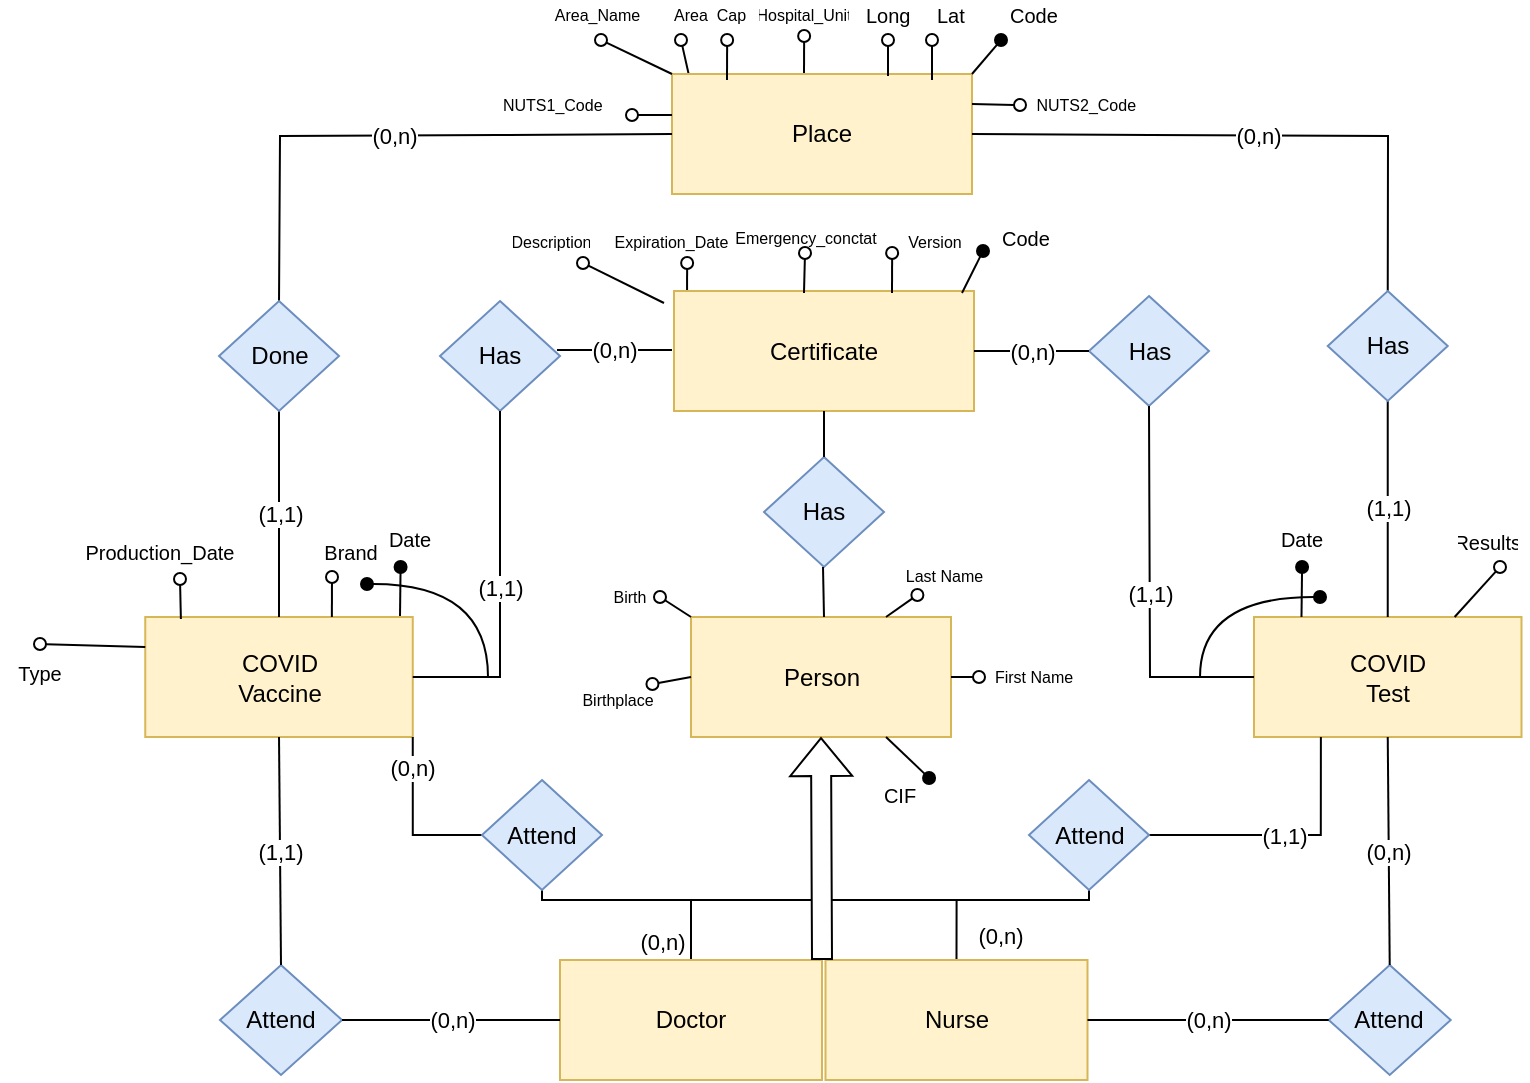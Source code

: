 <mxfile version="15.9.4" type="device"><diagram id="a9MP-eondVM1MFwmq2x3" name="Page-1"><mxGraphModel dx="119" dy="620" grid="1" gridSize="10" guides="1" tooltips="1" connect="1" arrows="1" fold="1" page="1" pageScale="1" pageWidth="827" pageHeight="1169" math="0" shadow="0"><root><mxCell id="0"/><mxCell id="1" parent="0"/><mxCell id="0DTsbWHuIlCi0nb6GvhH-48" value="Person" style="rounded=0;whiteSpace=wrap;html=1;fillColor=#fff2cc;strokeColor=#d6b656;" parent="1" vertex="1"><mxGeometry x="1285.5" y="578.5" width="130" height="60" as="geometry"/></mxCell><mxCell id="0DTsbWHuIlCi0nb6GvhH-49" style="edgeStyle=none;rounded=0;orthogonalLoop=1;jettySize=auto;html=1;exitX=0;exitY=0.5;exitDx=0;exitDy=0;fontSize=8;startArrow=none;startFill=0;endArrow=oval;endFill=0;" parent="1" edge="1"><mxGeometry relative="1" as="geometry"><mxPoint x="1280.5" y="290" as="targetPoint"/><mxPoint x="1285" y="310" as="sourcePoint"/></mxGeometry></mxCell><mxCell id="0DTsbWHuIlCi0nb6GvhH-50" style="edgeStyle=none;rounded=0;orthogonalLoop=1;jettySize=auto;html=1;exitX=0.25;exitY=0;exitDx=0;exitDy=0;fontSize=8;startArrow=none;startFill=0;endArrow=oval;endFill=0;" parent="1" edge="1"><mxGeometry relative="1" as="geometry"><mxPoint x="1342.071" y="288" as="targetPoint"/><mxPoint x="1342" y="308" as="sourcePoint"/></mxGeometry></mxCell><mxCell id="0DTsbWHuIlCi0nb6GvhH-52" value="Place" style="rounded=0;whiteSpace=wrap;html=1;fillColor=#fff2cc;strokeColor=#d6b656;" parent="1" vertex="1"><mxGeometry x="1276" y="307" width="150" height="60" as="geometry"/></mxCell><mxCell id="0DTsbWHuIlCi0nb6GvhH-59" value="Has" style="rhombus;whiteSpace=wrap;html=1;fillColor=#dae8fc;strokeColor=#6c8ebf;" parent="1" vertex="1"><mxGeometry x="1322" y="498.5" width="60" height="55" as="geometry"/></mxCell><mxCell id="0DTsbWHuIlCi0nb6GvhH-74" value="" style="endArrow=oval;html=1;rounded=0;endFill=0;exitX=0.156;exitY=0;exitDx=0;exitDy=0;exitPerimeter=0;" parent="1" edge="1"><mxGeometry width="50" height="50" relative="1" as="geometry"><mxPoint x="1384" y="308" as="sourcePoint"/><mxPoint x="1384" y="290" as="targetPoint"/><Array as="points"/></mxGeometry></mxCell><mxCell id="0DTsbWHuIlCi0nb6GvhH-75" value="" style="endArrow=oval;html=1;rounded=0;endFill=1;exitX=1;exitY=0;exitDx=0;exitDy=0;" parent="1" source="0DTsbWHuIlCi0nb6GvhH-52" edge="1"><mxGeometry width="50" height="50" relative="1" as="geometry"><mxPoint x="1477" y="318" as="sourcePoint"/><mxPoint x="1440.5" y="290" as="targetPoint"/><Array as="points"><mxPoint x="1440.5" y="290"/></Array></mxGeometry></mxCell><mxCell id="0DTsbWHuIlCi0nb6GvhH-76" value="" style="endArrow=oval;html=1;rounded=0;endFill=0;exitX=0.156;exitY=0;exitDx=0;exitDy=0;exitPerimeter=0;" parent="1" edge="1"><mxGeometry width="50" height="50" relative="1" as="geometry"><mxPoint x="1406" y="310" as="sourcePoint"/><mxPoint x="1406" y="290" as="targetPoint"/><Array as="points"/></mxGeometry></mxCell><mxCell id="0DTsbWHuIlCi0nb6GvhH-77" value="Lat" style="text;strokeColor=none;fillColor=none;align=left;verticalAlign=middle;spacingLeft=4;spacingRight=4;overflow=hidden;points=[[0,0.5],[1,0.5]];portConstraint=eastwest;rotatable=0;fontSize=10;" parent="1" vertex="1"><mxGeometry x="1402.5" y="270" width="31.5" height="15" as="geometry"/></mxCell><mxCell id="0DTsbWHuIlCi0nb6GvhH-78" value="Long" style="text;strokeColor=none;fillColor=none;align=left;verticalAlign=middle;spacingLeft=4;spacingRight=4;overflow=hidden;points=[[0,0.5],[1,0.5]];portConstraint=eastwest;rotatable=0;fontSize=10;" parent="1" vertex="1"><mxGeometry x="1367" y="270" width="35.5" height="15" as="geometry"/></mxCell><mxCell id="0DTsbWHuIlCi0nb6GvhH-100" value="" style="endArrow=oval;html=1;rounded=0;endFill=1;exitX=0.156;exitY=0;exitDx=0;exitDy=0;exitPerimeter=0;" parent="1" edge="1"><mxGeometry width="50" height="50" relative="1" as="geometry"><mxPoint x="1140" y="578.5" as="sourcePoint"/><mxPoint x="1140.29" y="553.5" as="targetPoint"/><Array as="points"/></mxGeometry></mxCell><mxCell id="0DTsbWHuIlCi0nb6GvhH-101" value="Date" style="text;strokeColor=none;fillColor=none;align=center;verticalAlign=middle;spacingLeft=4;spacingRight=4;overflow=hidden;points=[[0,0.5],[1,0.5]];portConstraint=eastwest;rotatable=0;fontSize=10;" parent="1" vertex="1"><mxGeometry x="1120" y="532" width="50" height="15" as="geometry"/></mxCell><mxCell id="0DTsbWHuIlCi0nb6GvhH-102" value="" style="endArrow=oval;html=1;rounded=0;endFill=1;edgeStyle=orthogonalEdgeStyle;curved=1;" parent="1" edge="1"><mxGeometry width="50" height="50" relative="1" as="geometry"><mxPoint x="1184" y="608.5" as="sourcePoint"/><mxPoint x="1123.5" y="562" as="targetPoint"/><Array as="points"><mxPoint x="1183.5" y="562"/></Array></mxGeometry></mxCell><mxCell id="0DTsbWHuIlCi0nb6GvhH-112" value="Area_Name" style="text;strokeColor=none;fillColor=none;align=center;verticalAlign=middle;spacingLeft=4;spacingRight=4;overflow=hidden;points=[[0,0.5],[1,0.5]];portConstraint=eastwest;rotatable=0;fontSize=8;" parent="1" vertex="1"><mxGeometry x="1210.5" y="270" width="56.5" height="15" as="geometry"/></mxCell><mxCell id="0DTsbWHuIlCi0nb6GvhH-113" value="Hospital_Unit" style="text;strokeColor=none;fillColor=none;align=center;verticalAlign=middle;spacingLeft=4;spacingRight=4;overflow=hidden;points=[[0,0.5],[1,0.5]];portConstraint=eastwest;rotatable=0;fontSize=8;" parent="1" vertex="1"><mxGeometry x="1314.5" y="270" width="55" height="15" as="geometry"/></mxCell><mxCell id="0DTsbWHuIlCi0nb6GvhH-156" value="Code" style="text;strokeColor=none;fillColor=none;align=left;verticalAlign=middle;spacingLeft=4;spacingRight=4;overflow=hidden;points=[[0,0.5],[1,0.5]];portConstraint=eastwest;rotatable=0;fontSize=10;" parent="1" vertex="1"><mxGeometry x="1439" y="270" width="60" height="15" as="geometry"/></mxCell><mxCell id="0DTsbWHuIlCi0nb6GvhH-157" style="edgeStyle=none;rounded=0;orthogonalLoop=1;jettySize=auto;html=1;exitX=0.25;exitY=0;exitDx=0;exitDy=0;fontSize=8;startArrow=none;startFill=0;endArrow=oval;endFill=0;" parent="1" edge="1"><mxGeometry relative="1" as="geometry"><mxPoint x="1303.571" y="290" as="targetPoint"/><mxPoint x="1303.5" y="310" as="sourcePoint"/></mxGeometry></mxCell><mxCell id="0DTsbWHuIlCi0nb6GvhH-158" value="Cap" style="text;strokeColor=none;fillColor=none;align=center;verticalAlign=middle;spacingLeft=4;spacingRight=4;overflow=hidden;points=[[0,0.5],[1,0.5]];portConstraint=eastwest;rotatable=0;fontSize=8;" parent="1" vertex="1"><mxGeometry x="1292.5" y="270" width="26.5" height="15" as="geometry"/></mxCell><mxCell id="0DTsbWHuIlCi0nb6GvhH-159" style="edgeStyle=none;rounded=0;orthogonalLoop=1;jettySize=auto;html=1;exitX=0;exitY=0;exitDx=0;exitDy=0;fontSize=8;startArrow=none;startFill=0;endArrow=oval;endFill=0;" parent="1" source="0DTsbWHuIlCi0nb6GvhH-52" edge="1"><mxGeometry relative="1" as="geometry"><mxPoint x="1240.5" y="290" as="targetPoint"/><mxPoint x="1267" y="338.5" as="sourcePoint"/></mxGeometry></mxCell><mxCell id="0DTsbWHuIlCi0nb6GvhH-160" value="Area" style="text;strokeColor=none;fillColor=none;align=center;verticalAlign=middle;spacingLeft=4;spacingRight=4;overflow=hidden;points=[[0,0.5],[1,0.5]];portConstraint=eastwest;rotatable=0;fontSize=8;" parent="1" vertex="1"><mxGeometry x="1267" y="270" width="37" height="15" as="geometry"/></mxCell><mxCell id="0DTsbWHuIlCi0nb6GvhH-161" style="edgeStyle=none;rounded=0;orthogonalLoop=1;jettySize=auto;html=1;exitX=0;exitY=0.5;exitDx=0;exitDy=0;fontSize=8;startArrow=none;startFill=0;endArrow=oval;endFill=0;" parent="1" edge="1"><mxGeometry relative="1" as="geometry"><mxPoint x="1256" y="327.5" as="targetPoint"/><mxPoint x="1276" y="327.5" as="sourcePoint"/></mxGeometry></mxCell><mxCell id="0DTsbWHuIlCi0nb6GvhH-162" value="NUTS1_Code" style="text;strokeColor=none;fillColor=none;align=center;verticalAlign=middle;spacingLeft=4;spacingRight=4;overflow=hidden;points=[[0,0.5],[1,0.5]];portConstraint=eastwest;rotatable=0;fontSize=8;" parent="1" vertex="1"><mxGeometry x="1185" y="315" width="62.75" height="15" as="geometry"/></mxCell><mxCell id="NETD1SOD2WhMeVFfxgQU-10" value="(0,n)" style="edgeStyle=orthogonalEdgeStyle;rounded=0;orthogonalLoop=1;jettySize=auto;html=1;exitX=0.5;exitY=0;exitDx=0;exitDy=0;entryX=0.5;entryY=1;entryDx=0;entryDy=0;endArrow=none;endFill=0;" edge="1" parent="1" source="W8OwwwchV_Flj04Nbhbg-28" target="W8OwwwchV_Flj04Nbhbg-137"><mxGeometry x="-0.918" y="16" relative="1" as="geometry"><Array as="points"><mxPoint x="1286" y="720"/><mxPoint x="1485" y="720"/></Array><mxPoint x="1" as="offset"/></mxGeometry></mxCell><mxCell id="W8OwwwchV_Flj04Nbhbg-28" value="Doctor" style="rounded=0;whiteSpace=wrap;html=1;fillColor=#fff2cc;strokeColor=#d6b656;" parent="1" vertex="1"><mxGeometry x="1220" y="750" width="131" height="60" as="geometry"/></mxCell><mxCell id="NETD1SOD2WhMeVFfxgQU-8" value="(0,n)" style="edgeStyle=orthogonalEdgeStyle;rounded=0;orthogonalLoop=1;jettySize=auto;html=1;exitX=0.5;exitY=0;exitDx=0;exitDy=0;entryX=0.5;entryY=1;entryDx=0;entryDy=0;endArrow=none;endFill=0;" edge="1" parent="1" source="W8OwwwchV_Flj04Nbhbg-40" target="W8OwwwchV_Flj04Nbhbg-134"><mxGeometry x="-0.902" y="-22" relative="1" as="geometry"><Array as="points"><mxPoint x="1418" y="720"/><mxPoint x="1211" y="720"/></Array><mxPoint as="offset"/></mxGeometry></mxCell><mxCell id="W8OwwwchV_Flj04Nbhbg-40" value="Nurse" style="rounded=0;whiteSpace=wrap;html=1;fillColor=#fff2cc;strokeColor=#d6b656;" parent="1" vertex="1"><mxGeometry x="1352.75" y="750" width="131" height="60" as="geometry"/></mxCell><mxCell id="W8OwwwchV_Flj04Nbhbg-53" style="edgeStyle=none;rounded=0;orthogonalLoop=1;jettySize=auto;html=1;exitX=0.25;exitY=0;exitDx=0;exitDy=0;fontSize=8;startArrow=none;startFill=0;endArrow=oval;endFill=0;" parent="1" edge="1"><mxGeometry relative="1" as="geometry"><mxPoint x="1283.571" y="401.5" as="targetPoint"/><mxPoint x="1283.5" y="421.5" as="sourcePoint"/></mxGeometry></mxCell><mxCell id="W8OwwwchV_Flj04Nbhbg-55" value="Certificate" style="rounded=0;whiteSpace=wrap;html=1;fillColor=#fff2cc;strokeColor=#d6b656;" parent="1" vertex="1"><mxGeometry x="1277" y="415.5" width="150" height="60" as="geometry"/></mxCell><mxCell id="W8OwwwchV_Flj04Nbhbg-57" value="" style="endArrow=oval;html=1;rounded=0;endFill=1;exitX=0.96;exitY=0.017;exitDx=0;exitDy=0;exitPerimeter=0;" parent="1" source="W8OwwwchV_Flj04Nbhbg-55" edge="1"><mxGeometry width="50" height="50" relative="1" as="geometry"><mxPoint x="1474.5" y="431.5" as="sourcePoint"/><mxPoint x="1431.5" y="395.5" as="targetPoint"/><Array as="points"/></mxGeometry></mxCell><mxCell id="W8OwwwchV_Flj04Nbhbg-59" value="Code" style="text;strokeColor=none;fillColor=none;align=left;verticalAlign=middle;spacingLeft=4;spacingRight=4;overflow=hidden;points=[[0,0.5],[1,0.5]];portConstraint=eastwest;rotatable=0;fontSize=10;" parent="1" vertex="1"><mxGeometry x="1435" y="381.5" width="60" height="15" as="geometry"/></mxCell><mxCell id="W8OwwwchV_Flj04Nbhbg-61" value="Expiration_Date" style="text;strokeColor=none;fillColor=none;align=center;verticalAlign=middle;spacingLeft=4;spacingRight=4;overflow=hidden;points=[[0,0.5],[1,0.5]];portConstraint=eastwest;rotatable=0;fontSize=8;" parent="1" vertex="1"><mxGeometry x="1241.5" y="383.5" width="68.5" height="15" as="geometry"/></mxCell><mxCell id="W8OwwwchV_Flj04Nbhbg-63" style="edgeStyle=none;rounded=0;orthogonalLoop=1;jettySize=auto;html=1;exitX=0.25;exitY=0;exitDx=0;exitDy=0;fontSize=8;startArrow=none;startFill=0;endArrow=oval;endFill=0;" parent="1" edge="1"><mxGeometry relative="1" as="geometry"><mxPoint x="1231.5" y="401.5" as="targetPoint"/><mxPoint x="1272" y="421.5" as="sourcePoint"/></mxGeometry></mxCell><mxCell id="W8OwwwchV_Flj04Nbhbg-64" value="Description" style="text;strokeColor=none;fillColor=none;align=center;verticalAlign=middle;spacingLeft=4;spacingRight=4;overflow=hidden;points=[[0,0.5],[1,0.5]];portConstraint=eastwest;rotatable=0;fontSize=8;" parent="1" vertex="1"><mxGeometry x="1191.5" y="383.5" width="48.5" height="15" as="geometry"/></mxCell><mxCell id="W8OwwwchV_Flj04Nbhbg-74" style="edgeStyle=none;rounded=0;orthogonalLoop=1;jettySize=auto;html=1;exitX=0.25;exitY=0;exitDx=0;exitDy=0;fontSize=8;startArrow=none;startFill=0;endArrow=oval;endFill=0;" parent="1" edge="1"><mxGeometry relative="1" as="geometry"><mxPoint x="1342.071" y="396.5" as="targetPoint"/><mxPoint x="1342" y="416.5" as="sourcePoint"/><Array as="points"><mxPoint x="1342.5" y="396.5"/></Array></mxGeometry></mxCell><mxCell id="W8OwwwchV_Flj04Nbhbg-75" style="edgeStyle=none;rounded=0;orthogonalLoop=1;jettySize=auto;html=1;exitX=0.25;exitY=0;exitDx=0;exitDy=0;fontSize=8;startArrow=none;startFill=0;endArrow=oval;endFill=0;" parent="1" edge="1"><mxGeometry relative="1" as="geometry"><mxPoint x="1386.071" y="396.5" as="targetPoint"/><mxPoint x="1386" y="416.5" as="sourcePoint"/></mxGeometry></mxCell><mxCell id="W8OwwwchV_Flj04Nbhbg-76" value="Version" style="text;strokeColor=none;fillColor=none;align=center;verticalAlign=middle;spacingLeft=4;spacingRight=4;overflow=hidden;points=[[0,0.5],[1,0.5]];portConstraint=eastwest;rotatable=0;fontSize=8;" parent="1" vertex="1"><mxGeometry x="1380" y="383.5" width="55" height="15" as="geometry"/></mxCell><mxCell id="W8OwwwchV_Flj04Nbhbg-77" value="Emergency_conctat" style="text;strokeColor=none;fillColor=none;align=center;verticalAlign=middle;spacingLeft=4;spacingRight=4;overflow=hidden;points=[[0,0.5],[1,0.5]];portConstraint=eastwest;rotatable=0;fontSize=8;" parent="1" vertex="1"><mxGeometry x="1301.25" y="381.5" width="83.5" height="15" as="geometry"/></mxCell><mxCell id="W8OwwwchV_Flj04Nbhbg-83" style="edgeStyle=none;rounded=0;orthogonalLoop=1;jettySize=auto;html=1;exitX=1;exitY=0.25;exitDx=0;exitDy=0;fontSize=8;startArrow=none;startFill=0;endArrow=oval;endFill=0;" parent="1" source="0DTsbWHuIlCi0nb6GvhH-52" edge="1"><mxGeometry relative="1" as="geometry"><mxPoint x="1450" y="322.5" as="targetPoint"/><mxPoint x="1276" y="344" as="sourcePoint"/></mxGeometry></mxCell><mxCell id="W8OwwwchV_Flj04Nbhbg-84" value="NUTS2_Code" style="text;strokeColor=none;fillColor=none;align=center;verticalAlign=middle;spacingLeft=4;spacingRight=4;overflow=hidden;points=[[0,0.5],[1,0.5]];portConstraint=eastwest;rotatable=0;fontSize=8;" parent="1" vertex="1"><mxGeometry x="1451.75" y="315" width="62.75" height="15" as="geometry"/></mxCell><mxCell id="W8OwwwchV_Flj04Nbhbg-88" value="COVID&lt;br&gt;Vaccine" style="rounded=0;whiteSpace=wrap;html=1;fillColor=#fff2cc;strokeColor=#d6b656;" parent="1" vertex="1"><mxGeometry x="1012.63" y="578.5" width="133.75" height="60" as="geometry"/></mxCell><mxCell id="W8OwwwchV_Flj04Nbhbg-90" style="rounded=0;orthogonalLoop=1;jettySize=auto;html=1;endArrow=oval;endFill=0;exitX=0.888;exitY=0.983;exitDx=0;exitDy=0;exitPerimeter=0;" parent="1" edge="1"><mxGeometry relative="1" as="geometry"><mxPoint x="1106" y="558.5" as="targetPoint"/><mxPoint x="1105.94" y="578.5" as="sourcePoint"/><Array as="points"/></mxGeometry></mxCell><mxCell id="W8OwwwchV_Flj04Nbhbg-91" value="COVID&lt;br&gt;Test" style="rounded=0;whiteSpace=wrap;html=1;fillColor=#fff2cc;strokeColor=#d6b656;" parent="1" vertex="1"><mxGeometry x="1567" y="578.5" width="133.75" height="60" as="geometry"/></mxCell><mxCell id="W8OwwwchV_Flj04Nbhbg-92" value="" style="endArrow=oval;html=1;rounded=0;endFill=1;exitX=0.156;exitY=0;exitDx=0;exitDy=0;exitPerimeter=0;" parent="1" edge="1"><mxGeometry width="50" height="50" relative="1" as="geometry"><mxPoint x="1590.75" y="578.5" as="sourcePoint"/><mxPoint x="1591.04" y="553.5" as="targetPoint"/><Array as="points"/></mxGeometry></mxCell><mxCell id="W8OwwwchV_Flj04Nbhbg-93" style="rounded=0;orthogonalLoop=1;jettySize=auto;html=1;endArrow=oval;endFill=0;exitX=0.75;exitY=0;exitDx=0;exitDy=0;" parent="1" edge="1" source="W8OwwwchV_Flj04Nbhbg-91"><mxGeometry relative="1" as="geometry"><mxPoint x="1690" y="553.5" as="targetPoint"/><mxPoint x="1690.44" y="583.5" as="sourcePoint"/><Array as="points"/></mxGeometry></mxCell><mxCell id="W8OwwwchV_Flj04Nbhbg-100" value="" style="endArrow=oval;html=1;rounded=0;endFill=1;edgeStyle=orthogonalEdgeStyle;curved=1;" parent="1" edge="1"><mxGeometry width="50" height="50" relative="1" as="geometry"><mxPoint x="1540" y="608.5" as="sourcePoint"/><mxPoint x="1600" y="568.5" as="targetPoint"/><Array as="points"><mxPoint x="1540" y="568"/></Array></mxGeometry></mxCell><mxCell id="W8OwwwchV_Flj04Nbhbg-101" value="Date" style="text;strokeColor=none;fillColor=none;align=center;verticalAlign=middle;spacingLeft=4;spacingRight=4;overflow=hidden;points=[[0,0.5],[1,0.5]];portConstraint=eastwest;rotatable=0;fontSize=10;" parent="1" vertex="1"><mxGeometry x="1566" y="532" width="50" height="15" as="geometry"/></mxCell><mxCell id="W8OwwwchV_Flj04Nbhbg-102" value="Brand" style="text;strokeColor=none;fillColor=none;align=center;verticalAlign=middle;spacingLeft=4;spacingRight=4;overflow=hidden;points=[[0,0.5],[1,0.5]];portConstraint=eastwest;rotatable=0;fontSize=10;" parent="1" vertex="1"><mxGeometry x="1095.5" y="538.5" width="40" height="15" as="geometry"/></mxCell><mxCell id="W8OwwwchV_Flj04Nbhbg-103" style="rounded=0;orthogonalLoop=1;jettySize=auto;html=1;endArrow=oval;endFill=0;exitX=0;exitY=0.25;exitDx=0;exitDy=0;" parent="1" edge="1" source="W8OwwwchV_Flj04Nbhbg-88"><mxGeometry relative="1" as="geometry"><mxPoint x="960" y="592" as="targetPoint"/><mxPoint x="960.44" y="612" as="sourcePoint"/><Array as="points"/></mxGeometry></mxCell><mxCell id="W8OwwwchV_Flj04Nbhbg-104" style="rounded=0;orthogonalLoop=1;jettySize=auto;html=1;endArrow=oval;endFill=0;exitX=0.888;exitY=0.983;exitDx=0;exitDy=0;exitPerimeter=0;" parent="1" edge="1"><mxGeometry relative="1" as="geometry"><mxPoint x="1030" y="559.5" as="targetPoint"/><mxPoint x="1030.44" y="579.5" as="sourcePoint"/><Array as="points"/></mxGeometry></mxCell><mxCell id="W8OwwwchV_Flj04Nbhbg-106" value="Type" style="text;strokeColor=none;fillColor=none;align=center;verticalAlign=middle;spacingLeft=4;spacingRight=4;overflow=hidden;points=[[0,0.5],[1,0.5]];portConstraint=eastwest;rotatable=0;fontSize=10;" parent="1" vertex="1"><mxGeometry x="940" y="599" width="40" height="15" as="geometry"/></mxCell><mxCell id="W8OwwwchV_Flj04Nbhbg-107" value="Production_Date" style="text;strokeColor=none;fillColor=none;align=center;verticalAlign=middle;spacingLeft=4;spacingRight=4;overflow=hidden;points=[[0,0.5],[1,0.5]];portConstraint=eastwest;rotatable=0;fontSize=10;" parent="1" vertex="1"><mxGeometry x="970" y="538.5" width="100" height="15" as="geometry"/></mxCell><mxCell id="W8OwwwchV_Flj04Nbhbg-108" value="Results" style="text;strokeColor=none;fillColor=none;align=center;verticalAlign=middle;spacingLeft=4;spacingRight=4;overflow=hidden;points=[[0,0.5],[1,0.5]];portConstraint=eastwest;rotatable=0;fontSize=10;" parent="1" vertex="1"><mxGeometry x="1663.87" y="533.5" width="40" height="15" as="geometry"/></mxCell><mxCell id="W8OwwwchV_Flj04Nbhbg-110" value="" style="endArrow=none;html=1;rounded=0;entryX=0.5;entryY=1;entryDx=0;entryDy=0;exitX=0.5;exitY=0;exitDx=0;exitDy=0;" parent="1" source="0DTsbWHuIlCi0nb6GvhH-59" target="W8OwwwchV_Flj04Nbhbg-55" edge="1"><mxGeometry width="50" height="50" relative="1" as="geometry"><mxPoint x="1440" y="528.5" as="sourcePoint"/><mxPoint x="1490" y="478.5" as="targetPoint"/></mxGeometry></mxCell><mxCell id="W8OwwwchV_Flj04Nbhbg-111" value="" style="endArrow=none;html=1;rounded=0;entryX=0.5;entryY=1;entryDx=0;entryDy=0;" parent="1" edge="1"><mxGeometry width="50" height="50" relative="1" as="geometry"><mxPoint x="1352" y="578.5" as="sourcePoint"/><mxPoint x="1351.5" y="553.5" as="targetPoint"/></mxGeometry></mxCell><mxCell id="W8OwwwchV_Flj04Nbhbg-112" value="Has" style="rhombus;whiteSpace=wrap;html=1;fillColor=#dae8fc;strokeColor=#6c8ebf;" parent="1" vertex="1"><mxGeometry x="1484.5" y="418" width="60" height="55" as="geometry"/></mxCell><mxCell id="W8OwwwchV_Flj04Nbhbg-113" value="Has" style="rhombus;whiteSpace=wrap;html=1;fillColor=#dae8fc;strokeColor=#6c8ebf;" parent="1" vertex="1"><mxGeometry x="1160" y="420.5" width="60" height="55" as="geometry"/></mxCell><mxCell id="W8OwwwchV_Flj04Nbhbg-115" value="(0,n)" style="endArrow=none;html=1;rounded=0;entryX=1;entryY=0.5;entryDx=0;entryDy=0;exitX=0;exitY=0.5;exitDx=0;exitDy=0;" parent="1" source="W8OwwwchV_Flj04Nbhbg-112" target="W8OwwwchV_Flj04Nbhbg-55" edge="1"><mxGeometry width="50" height="50" relative="1" as="geometry"><mxPoint x="1350" y="538.5" as="sourcePoint"/><mxPoint x="1400" y="488.5" as="targetPoint"/></mxGeometry></mxCell><mxCell id="W8OwwwchV_Flj04Nbhbg-116" value="(0,n)" style="endArrow=none;html=1;rounded=0;entryX=1;entryY=0.5;entryDx=0;entryDy=0;exitX=0;exitY=0.5;exitDx=0;exitDy=0;" parent="1" edge="1"><mxGeometry width="50" height="50" relative="1" as="geometry"><mxPoint x="1276" y="445" as="sourcePoint"/><mxPoint x="1218.5" y="445" as="targetPoint"/></mxGeometry></mxCell><mxCell id="W8OwwwchV_Flj04Nbhbg-119" value="(0,n)" style="endArrow=none;html=1;rounded=0;exitX=1;exitY=0.5;exitDx=0;exitDy=0;entryX=0.5;entryY=0;entryDx=0;entryDy=0;" parent="1" source="0DTsbWHuIlCi0nb6GvhH-52" target="NETD1SOD2WhMeVFfxgQU-38" edge="1"><mxGeometry width="50" height="50" relative="1" as="geometry"><mxPoint x="1350" y="538.5" as="sourcePoint"/><mxPoint x="1400" y="488.5" as="targetPoint"/><Array as="points"><mxPoint x="1515" y="337.5"/><mxPoint x="1634" y="338"/></Array></mxGeometry></mxCell><mxCell id="W8OwwwchV_Flj04Nbhbg-120" value="(0,n)" style="endArrow=none;html=1;rounded=0;exitX=0;exitY=0.5;exitDx=0;exitDy=0;entryX=0.5;entryY=0;entryDx=0;entryDy=0;" parent="1" source="0DTsbWHuIlCi0nb6GvhH-52" edge="1" target="NETD1SOD2WhMeVFfxgQU-35"><mxGeometry width="50" height="50" relative="1" as="geometry"><mxPoint x="1100.5" y="339.5" as="sourcePoint"/><mxPoint x="1080" y="338" as="targetPoint"/><Array as="points"><mxPoint x="1189" y="337.5"/><mxPoint x="1080" y="338"/></Array></mxGeometry></mxCell><mxCell id="W8OwwwchV_Flj04Nbhbg-124" value="(1,1)" style="endArrow=none;html=1;rounded=0;entryX=0.5;entryY=1;entryDx=0;entryDy=0;exitX=1;exitY=0.5;exitDx=0;exitDy=0;" parent="1" source="W8OwwwchV_Flj04Nbhbg-88" target="W8OwwwchV_Flj04Nbhbg-113" edge="1"><mxGeometry width="50" height="50" relative="1" as="geometry"><mxPoint x="1190" y="608.5" as="sourcePoint"/><mxPoint x="1400" y="538.5" as="targetPoint"/><Array as="points"><mxPoint x="1190" y="608.5"/></Array></mxGeometry></mxCell><mxCell id="W8OwwwchV_Flj04Nbhbg-125" value="(1,1)" style="endArrow=none;html=1;rounded=0;entryX=0.5;entryY=1;entryDx=0;entryDy=0;exitX=0;exitY=0.5;exitDx=0;exitDy=0;" parent="1" source="W8OwwwchV_Flj04Nbhbg-91" target="W8OwwwchV_Flj04Nbhbg-112" edge="1"><mxGeometry width="50" height="50" relative="1" as="geometry"><mxPoint x="1350" y="588.5" as="sourcePoint"/><mxPoint x="1400" y="538.5" as="targetPoint"/><Array as="points"><mxPoint x="1515" y="608.5"/></Array></mxGeometry></mxCell><mxCell id="W8OwwwchV_Flj04Nbhbg-126" value="Attend" style="rhombus;whiteSpace=wrap;html=1;fillColor=#dae8fc;strokeColor=#6c8ebf;" parent="1" vertex="1"><mxGeometry x="1604.36" y="752.5" width="61" height="55" as="geometry"/></mxCell><mxCell id="W8OwwwchV_Flj04Nbhbg-127" value="Attend" style="rhombus;whiteSpace=wrap;html=1;fillColor=#dae8fc;strokeColor=#6c8ebf;" parent="1" vertex="1"><mxGeometry x="1050.0" y="752.5" width="61" height="55" as="geometry"/></mxCell><mxCell id="W8OwwwchV_Flj04Nbhbg-128" value="(0,n)" style="endArrow=none;html=1;rounded=0;entryX=0.5;entryY=1;entryDx=0;entryDy=0;exitX=0.5;exitY=0;exitDx=0;exitDy=0;" parent="1" source="W8OwwwchV_Flj04Nbhbg-126" target="W8OwwwchV_Flj04Nbhbg-91" edge="1"><mxGeometry width="50" height="50" relative="1" as="geometry"><mxPoint x="1370" y="768.5" as="sourcePoint"/><mxPoint x="1420" y="718.5" as="targetPoint"/></mxGeometry></mxCell><mxCell id="W8OwwwchV_Flj04Nbhbg-129" value="(1,1)" style="endArrow=none;html=1;rounded=0;entryX=0.5;entryY=1;entryDx=0;entryDy=0;exitX=0.5;exitY=0;exitDx=0;exitDy=0;" parent="1" source="W8OwwwchV_Flj04Nbhbg-127" target="W8OwwwchV_Flj04Nbhbg-88" edge="1"><mxGeometry width="50" height="50" relative="1" as="geometry"><mxPoint x="1030" y="728.5" as="sourcePoint"/><mxPoint x="1080" y="678.5" as="targetPoint"/></mxGeometry></mxCell><mxCell id="W8OwwwchV_Flj04Nbhbg-130" value="(0,n)" style="endArrow=none;html=1;rounded=0;exitX=1;exitY=0.5;exitDx=0;exitDy=0;entryX=0;entryY=0.5;entryDx=0;entryDy=0;" parent="1" source="W8OwwwchV_Flj04Nbhbg-127" target="W8OwwwchV_Flj04Nbhbg-28" edge="1"><mxGeometry width="50" height="50" relative="1" as="geometry"><mxPoint x="1110.49" y="835" as="sourcePoint"/><mxPoint x="1160.49" y="785" as="targetPoint"/></mxGeometry></mxCell><mxCell id="W8OwwwchV_Flj04Nbhbg-132" value="(0,n)" style="endArrow=none;html=1;rounded=0;exitX=1;exitY=0.5;exitDx=0;exitDy=0;entryX=0;entryY=0.5;entryDx=0;entryDy=0;" parent="1" source="W8OwwwchV_Flj04Nbhbg-40" target="W8OwwwchV_Flj04Nbhbg-126" edge="1"><mxGeometry width="50" height="50" relative="1" as="geometry"><mxPoint x="1502.38" y="777" as="sourcePoint"/><mxPoint x="1604.49" y="865" as="targetPoint"/></mxGeometry></mxCell><mxCell id="NETD1SOD2WhMeVFfxgQU-9" value="(0,n)" style="edgeStyle=orthogonalEdgeStyle;rounded=0;orthogonalLoop=1;jettySize=auto;html=1;exitX=0;exitY=0.5;exitDx=0;exitDy=0;entryX=1;entryY=1;entryDx=0;entryDy=0;endArrow=none;endFill=0;" edge="1" parent="1" source="W8OwwwchV_Flj04Nbhbg-134" target="W8OwwwchV_Flj04Nbhbg-88"><mxGeometry x="0.639" relative="1" as="geometry"><mxPoint as="offset"/></mxGeometry></mxCell><mxCell id="W8OwwwchV_Flj04Nbhbg-134" value="Attend" style="rhombus;whiteSpace=wrap;html=1;fillColor=#dae8fc;strokeColor=#6c8ebf;" parent="1" vertex="1"><mxGeometry x="1181" y="660" width="60" height="55" as="geometry"/></mxCell><mxCell id="NETD1SOD2WhMeVFfxgQU-11" value="(1,1)" style="edgeStyle=orthogonalEdgeStyle;rounded=0;orthogonalLoop=1;jettySize=auto;html=1;exitX=1;exitY=0.5;exitDx=0;exitDy=0;entryX=0.25;entryY=1;entryDx=0;entryDy=0;endArrow=none;endFill=0;" edge="1" parent="1" source="W8OwwwchV_Flj04Nbhbg-137" target="W8OwwwchV_Flj04Nbhbg-91"><mxGeometry relative="1" as="geometry"/></mxCell><mxCell id="W8OwwwchV_Flj04Nbhbg-137" value="Attend" style="rhombus;whiteSpace=wrap;html=1;fillColor=#dae8fc;strokeColor=#6c8ebf;" parent="1" vertex="1"><mxGeometry x="1454.5" y="660" width="60" height="55" as="geometry"/></mxCell><mxCell id="W8OwwwchV_Flj04Nbhbg-4" value="" style="shape=flexArrow;endArrow=classic;html=1;rounded=0;entryX=0.5;entryY=1;entryDx=0;entryDy=0;fillColor=default;" parent="1" target="0DTsbWHuIlCi0nb6GvhH-48" edge="1"><mxGeometry width="50" height="50" relative="1" as="geometry"><mxPoint x="1351" y="750" as="sourcePoint"/><mxPoint x="1430" y="608.5" as="targetPoint"/></mxGeometry></mxCell><mxCell id="NETD1SOD2WhMeVFfxgQU-24" style="edgeStyle=none;rounded=0;orthogonalLoop=1;jettySize=auto;html=1;fontSize=10;startArrow=none;startFill=0;endArrow=oval;endFill=0;exitX=0.75;exitY=0;exitDx=0;exitDy=0;" edge="1" parent="1" source="0DTsbWHuIlCi0nb6GvhH-48" target="NETD1SOD2WhMeVFfxgQU-31"><mxGeometry relative="1" as="geometry"><mxPoint x="1050.49" y="445" as="targetPoint"/><mxPoint x="1050.49" y="405" as="sourcePoint"/><Array as="points"/></mxGeometry></mxCell><mxCell id="NETD1SOD2WhMeVFfxgQU-25" style="rounded=0;orthogonalLoop=1;jettySize=auto;html=1;exitX=0;exitY=0.5;exitDx=0;exitDy=0;endArrow=oval;endFill=0;entryX=0.819;entryY=0.1;entryDx=0;entryDy=0;entryPerimeter=0;" edge="1" parent="1" source="0DTsbWHuIlCi0nb6GvhH-48" target="NETD1SOD2WhMeVFfxgQU-33"><mxGeometry relative="1" as="geometry"><mxPoint x="1258" y="609" as="targetPoint"/><mxPoint x="1267.003" y="603.5" as="sourcePoint"/></mxGeometry></mxCell><mxCell id="NETD1SOD2WhMeVFfxgQU-26" value="" style="endArrow=oval;html=1;rounded=0;endFill=1;exitX=0.75;exitY=1;exitDx=0;exitDy=0;entryX=0.785;entryY=-0.067;entryDx=0;entryDy=0;entryPerimeter=0;" edge="1" parent="1" source="0DTsbWHuIlCi0nb6GvhH-48" target="NETD1SOD2WhMeVFfxgQU-27"><mxGeometry width="50" height="50" relative="1" as="geometry"><mxPoint x="1019.5" y="398.5" as="sourcePoint"/><mxPoint x="991.99" y="433.5" as="targetPoint"/><Array as="points"/></mxGeometry></mxCell><mxCell id="NETD1SOD2WhMeVFfxgQU-27" value="CIF" style="text;strokeColor=none;fillColor=none;align=center;verticalAlign=middle;spacingLeft=4;spacingRight=4;overflow=hidden;points=[[0,0.5],[1,0.5]];portConstraint=eastwest;rotatable=0;fontSize=10;" vertex="1" parent="1"><mxGeometry x="1364.5" y="660" width="51" height="15" as="geometry"/></mxCell><mxCell id="NETD1SOD2WhMeVFfxgQU-28" value="Birth" style="text;strokeColor=none;fillColor=none;align=center;verticalAlign=middle;spacingLeft=4;spacingRight=4;overflow=hidden;points=[[0,0.5],[1,0.5]];portConstraint=eastwest;rotatable=0;fontSize=8;" vertex="1" parent="1"><mxGeometry x="1240" y="558.5" width="30" height="20" as="geometry"/></mxCell><mxCell id="NETD1SOD2WhMeVFfxgQU-29" style="rounded=0;orthogonalLoop=1;jettySize=auto;html=1;exitX=0;exitY=0;exitDx=0;exitDy=0;endArrow=oval;endFill=0;entryX=1;entryY=0.5;entryDx=0;entryDy=0;" edge="1" parent="1" target="NETD1SOD2WhMeVFfxgQU-28" source="0DTsbWHuIlCi0nb6GvhH-48"><mxGeometry relative="1" as="geometry"><mxPoint x="1079.49" y="445" as="targetPoint"/><mxPoint x="1094.102" y="410" as="sourcePoint"/><Array as="points"/></mxGeometry></mxCell><mxCell id="NETD1SOD2WhMeVFfxgQU-30" value="First Name" style="text;strokeColor=none;fillColor=none;align=center;verticalAlign=middle;spacingLeft=4;spacingRight=4;overflow=hidden;points=[[0,0.5],[1,0.5]];portConstraint=eastwest;rotatable=0;fontSize=8;" vertex="1" parent="1"><mxGeometry x="1429.5" y="599" width="55" height="19" as="geometry"/></mxCell><mxCell id="NETD1SOD2WhMeVFfxgQU-31" value="Last Name" style="text;strokeColor=none;fillColor=none;align=center;verticalAlign=middle;spacingLeft=4;spacingRight=4;overflow=hidden;points=[[0,0.5],[1,0.5]];portConstraint=eastwest;rotatable=0;fontSize=8;" vertex="1" parent="1"><mxGeometry x="1384.75" y="548.5" width="55" height="19" as="geometry"/></mxCell><mxCell id="NETD1SOD2WhMeVFfxgQU-32" style="edgeStyle=none;rounded=0;orthogonalLoop=1;jettySize=auto;html=1;exitX=1;exitY=0.5;exitDx=0;exitDy=0;fontSize=10;startArrow=none;startFill=0;endArrow=oval;endFill=0;" edge="1" parent="1" source="0DTsbWHuIlCi0nb6GvhH-48" target="NETD1SOD2WhMeVFfxgQU-30"><mxGeometry relative="1" as="geometry"><mxPoint x="1018.99" y="445" as="targetPoint"/><mxPoint x="1018.49" y="410" as="sourcePoint"/></mxGeometry></mxCell><mxCell id="NETD1SOD2WhMeVFfxgQU-33" value="Birthplace" style="text;strokeColor=none;fillColor=none;align=center;verticalAlign=middle;spacingLeft=4;spacingRight=4;overflow=hidden;points=[[0,0.5],[1,0.5]];portConstraint=eastwest;rotatable=0;fontSize=8;" vertex="1" parent="1"><mxGeometry x="1222" y="610" width="54" height="20" as="geometry"/></mxCell><mxCell id="NETD1SOD2WhMeVFfxgQU-37" value="(1,1)" style="edgeStyle=orthogonalEdgeStyle;rounded=0;orthogonalLoop=1;jettySize=auto;html=1;exitX=0.5;exitY=1;exitDx=0;exitDy=0;entryX=0.5;entryY=0;entryDx=0;entryDy=0;endArrow=none;endFill=0;fillColor=default;" edge="1" parent="1" source="NETD1SOD2WhMeVFfxgQU-35" target="W8OwwwchV_Flj04Nbhbg-88"><mxGeometry relative="1" as="geometry"/></mxCell><mxCell id="NETD1SOD2WhMeVFfxgQU-35" value="Done" style="rhombus;whiteSpace=wrap;html=1;fillColor=#dae8fc;strokeColor=#6c8ebf;" vertex="1" parent="1"><mxGeometry x="1049.51" y="420.5" width="60" height="55" as="geometry"/></mxCell><mxCell id="NETD1SOD2WhMeVFfxgQU-39" value="(1,1)" style="edgeStyle=orthogonalEdgeStyle;rounded=0;orthogonalLoop=1;jettySize=auto;html=1;exitX=0.5;exitY=1;exitDx=0;exitDy=0;entryX=0.5;entryY=0;entryDx=0;entryDy=0;endArrow=none;endFill=0;fillColor=default;" edge="1" parent="1" source="NETD1SOD2WhMeVFfxgQU-38" target="W8OwwwchV_Flj04Nbhbg-91"><mxGeometry relative="1" as="geometry"/></mxCell><mxCell id="NETD1SOD2WhMeVFfxgQU-38" value="Has" style="rhombus;whiteSpace=wrap;html=1;fillColor=#dae8fc;strokeColor=#6c8ebf;" vertex="1" parent="1"><mxGeometry x="1603.87" y="415.5" width="60" height="55" as="geometry"/></mxCell></root></mxGraphModel></diagram></mxfile>